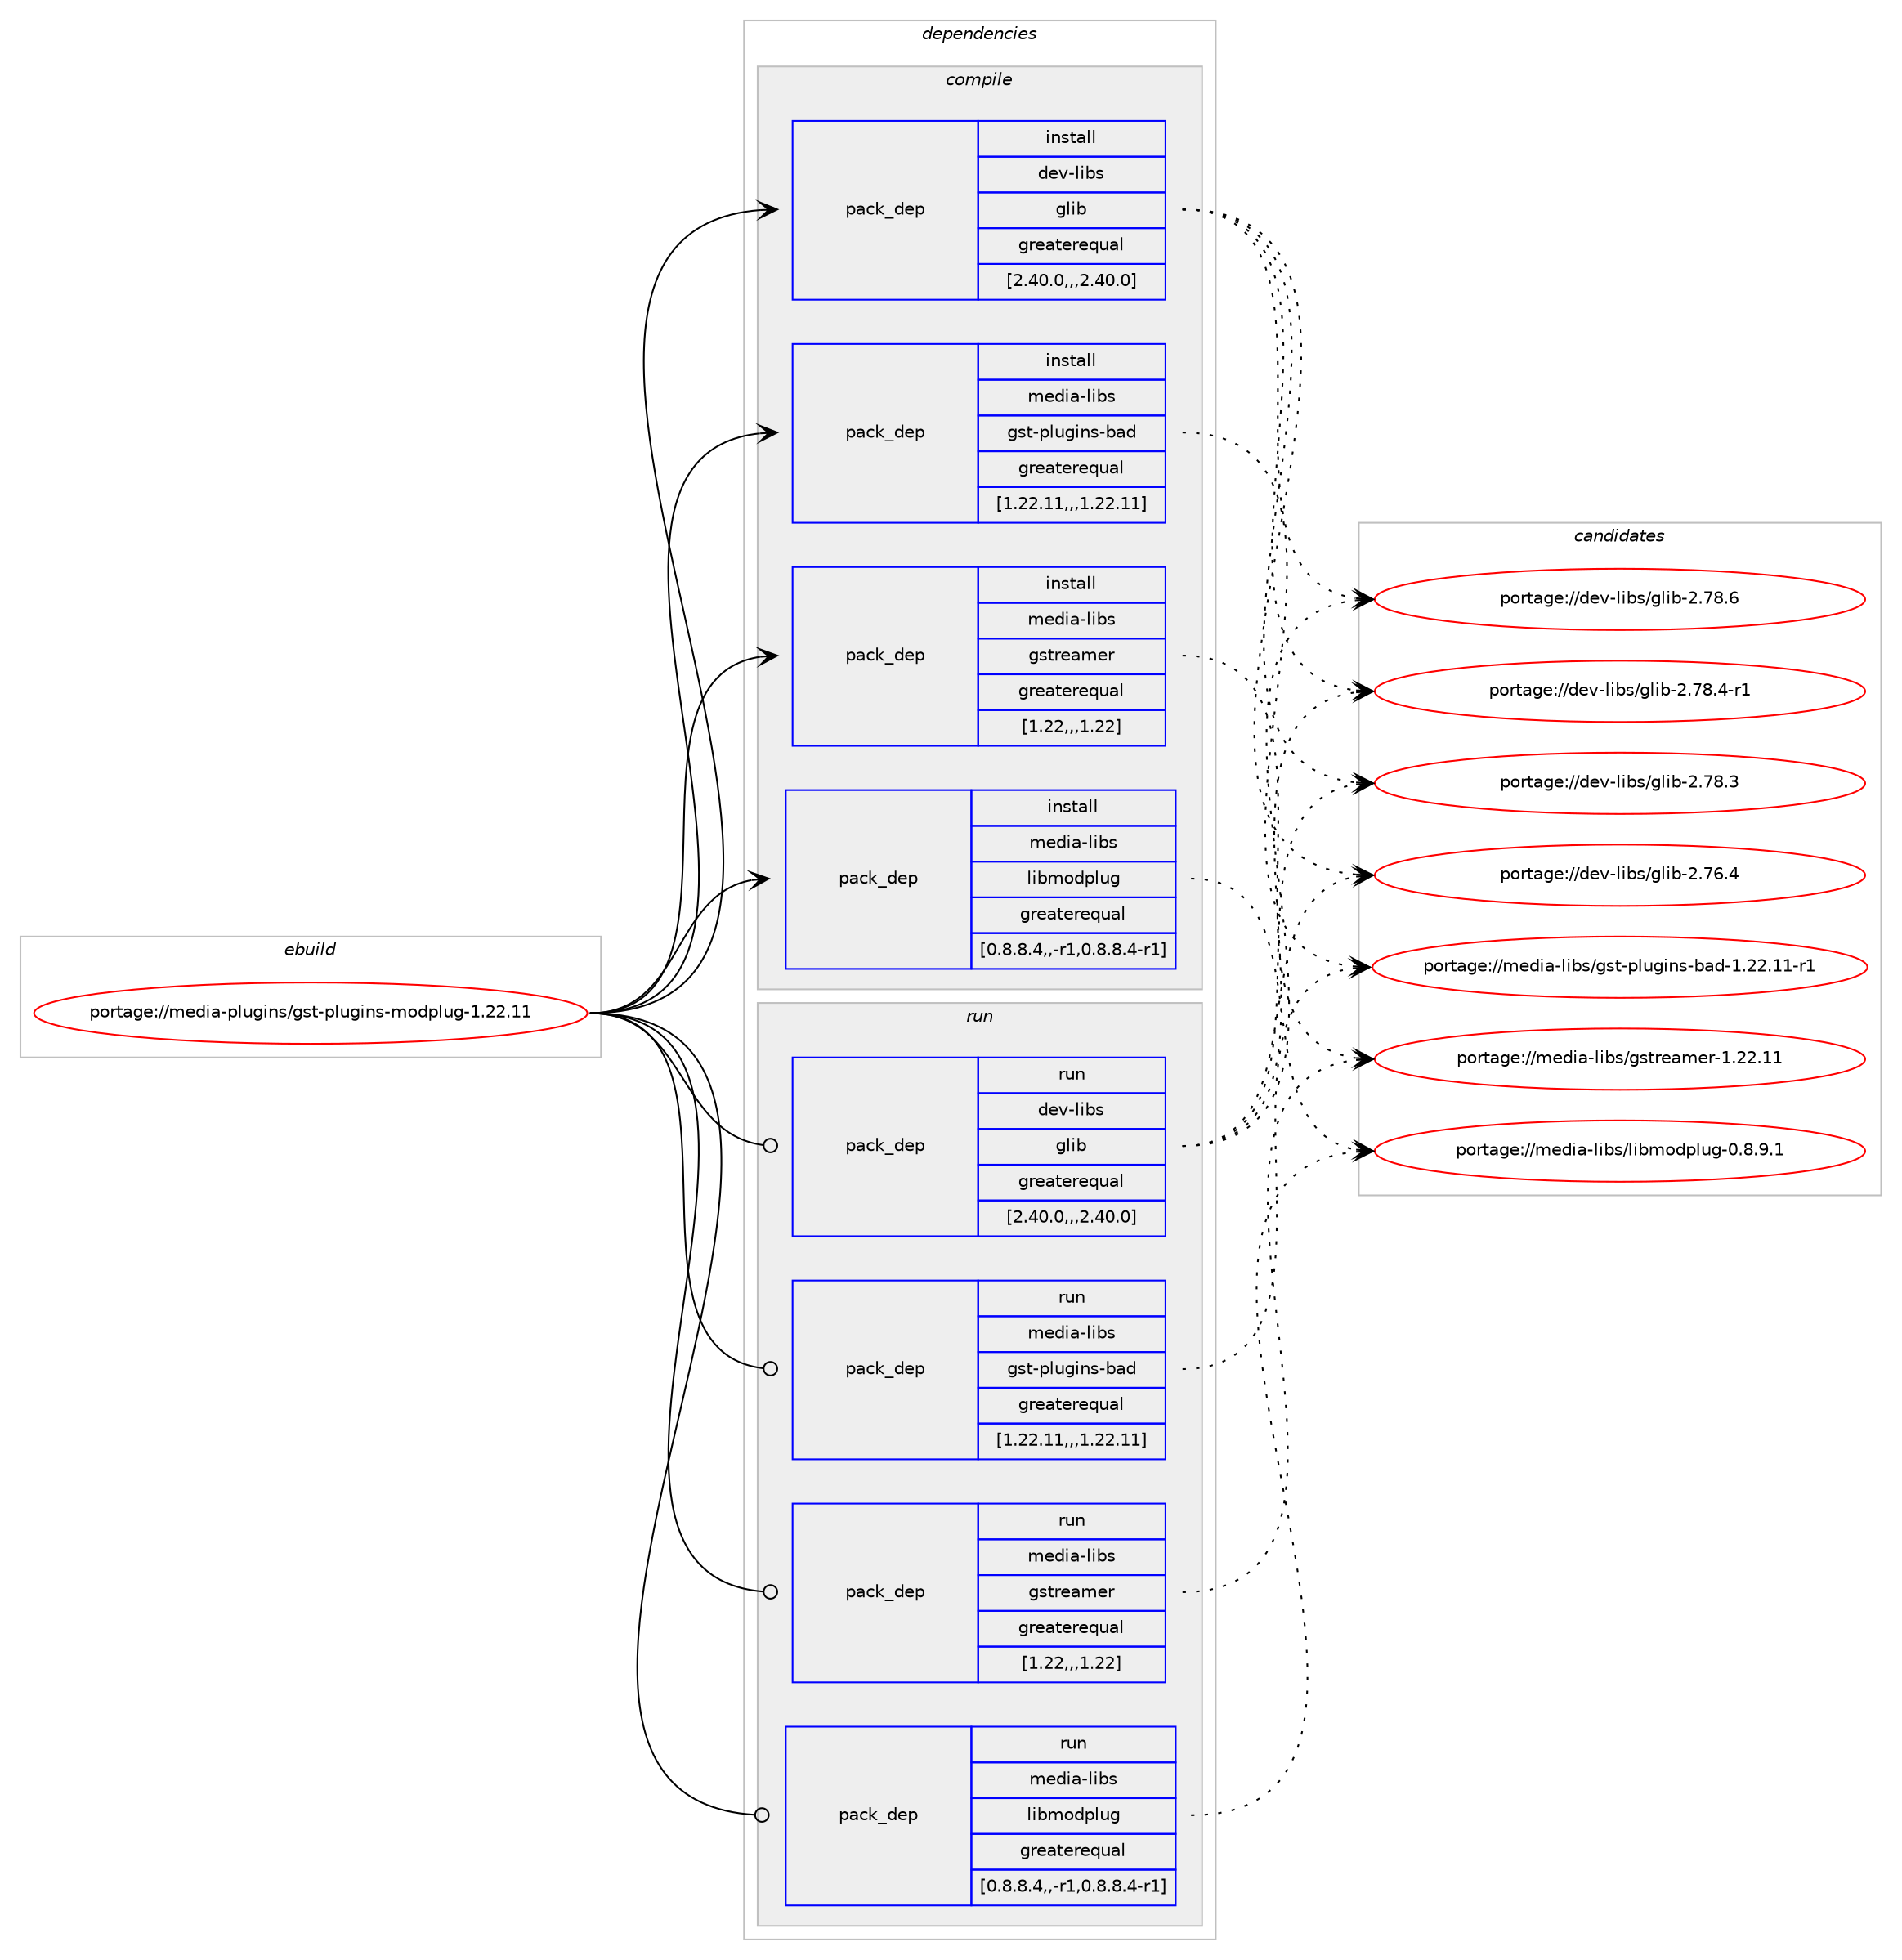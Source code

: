 digraph prolog {

# *************
# Graph options
# *************

newrank=true;
concentrate=true;
compound=true;
graph [rankdir=LR,fontname=Helvetica,fontsize=10,ranksep=1.5];#, ranksep=2.5, nodesep=0.2];
edge  [arrowhead=vee];
node  [fontname=Helvetica,fontsize=10];

# **********
# The ebuild
# **********

subgraph cluster_leftcol {
color=gray;
label=<<i>ebuild</i>>;
id [label="portage://media-plugins/gst-plugins-modplug-1.22.11", color=red, width=4, href="../media-plugins/gst-plugins-modplug-1.22.11.svg"];
}

# ****************
# The dependencies
# ****************

subgraph cluster_midcol {
color=gray;
label=<<i>dependencies</i>>;
subgraph cluster_compile {
fillcolor="#eeeeee";
style=filled;
label=<<i>compile</i>>;
subgraph pack227173 {
dependency307923 [label=<<TABLE BORDER="0" CELLBORDER="1" CELLSPACING="0" CELLPADDING="4" WIDTH="220"><TR><TD ROWSPAN="6" CELLPADDING="30">pack_dep</TD></TR><TR><TD WIDTH="110">install</TD></TR><TR><TD>dev-libs</TD></TR><TR><TD>glib</TD></TR><TR><TD>greaterequal</TD></TR><TR><TD>[2.40.0,,,2.40.0]</TD></TR></TABLE>>, shape=none, color=blue];
}
id:e -> dependency307923:w [weight=20,style="solid",arrowhead="vee"];
subgraph pack227174 {
dependency307924 [label=<<TABLE BORDER="0" CELLBORDER="1" CELLSPACING="0" CELLPADDING="4" WIDTH="220"><TR><TD ROWSPAN="6" CELLPADDING="30">pack_dep</TD></TR><TR><TD WIDTH="110">install</TD></TR><TR><TD>media-libs</TD></TR><TR><TD>gst-plugins-bad</TD></TR><TR><TD>greaterequal</TD></TR><TR><TD>[1.22.11,,,1.22.11]</TD></TR></TABLE>>, shape=none, color=blue];
}
id:e -> dependency307924:w [weight=20,style="solid",arrowhead="vee"];
subgraph pack227175 {
dependency307925 [label=<<TABLE BORDER="0" CELLBORDER="1" CELLSPACING="0" CELLPADDING="4" WIDTH="220"><TR><TD ROWSPAN="6" CELLPADDING="30">pack_dep</TD></TR><TR><TD WIDTH="110">install</TD></TR><TR><TD>media-libs</TD></TR><TR><TD>gstreamer</TD></TR><TR><TD>greaterequal</TD></TR><TR><TD>[1.22,,,1.22]</TD></TR></TABLE>>, shape=none, color=blue];
}
id:e -> dependency307925:w [weight=20,style="solid",arrowhead="vee"];
subgraph pack227176 {
dependency307926 [label=<<TABLE BORDER="0" CELLBORDER="1" CELLSPACING="0" CELLPADDING="4" WIDTH="220"><TR><TD ROWSPAN="6" CELLPADDING="30">pack_dep</TD></TR><TR><TD WIDTH="110">install</TD></TR><TR><TD>media-libs</TD></TR><TR><TD>libmodplug</TD></TR><TR><TD>greaterequal</TD></TR><TR><TD>[0.8.8.4,,-r1,0.8.8.4-r1]</TD></TR></TABLE>>, shape=none, color=blue];
}
id:e -> dependency307926:w [weight=20,style="solid",arrowhead="vee"];
}
subgraph cluster_compileandrun {
fillcolor="#eeeeee";
style=filled;
label=<<i>compile and run</i>>;
}
subgraph cluster_run {
fillcolor="#eeeeee";
style=filled;
label=<<i>run</i>>;
subgraph pack227177 {
dependency307927 [label=<<TABLE BORDER="0" CELLBORDER="1" CELLSPACING="0" CELLPADDING="4" WIDTH="220"><TR><TD ROWSPAN="6" CELLPADDING="30">pack_dep</TD></TR><TR><TD WIDTH="110">run</TD></TR><TR><TD>dev-libs</TD></TR><TR><TD>glib</TD></TR><TR><TD>greaterequal</TD></TR><TR><TD>[2.40.0,,,2.40.0]</TD></TR></TABLE>>, shape=none, color=blue];
}
id:e -> dependency307927:w [weight=20,style="solid",arrowhead="odot"];
subgraph pack227178 {
dependency307928 [label=<<TABLE BORDER="0" CELLBORDER="1" CELLSPACING="0" CELLPADDING="4" WIDTH="220"><TR><TD ROWSPAN="6" CELLPADDING="30">pack_dep</TD></TR><TR><TD WIDTH="110">run</TD></TR><TR><TD>media-libs</TD></TR><TR><TD>gst-plugins-bad</TD></TR><TR><TD>greaterequal</TD></TR><TR><TD>[1.22.11,,,1.22.11]</TD></TR></TABLE>>, shape=none, color=blue];
}
id:e -> dependency307928:w [weight=20,style="solid",arrowhead="odot"];
subgraph pack227179 {
dependency307929 [label=<<TABLE BORDER="0" CELLBORDER="1" CELLSPACING="0" CELLPADDING="4" WIDTH="220"><TR><TD ROWSPAN="6" CELLPADDING="30">pack_dep</TD></TR><TR><TD WIDTH="110">run</TD></TR><TR><TD>media-libs</TD></TR><TR><TD>gstreamer</TD></TR><TR><TD>greaterequal</TD></TR><TR><TD>[1.22,,,1.22]</TD></TR></TABLE>>, shape=none, color=blue];
}
id:e -> dependency307929:w [weight=20,style="solid",arrowhead="odot"];
subgraph pack227180 {
dependency307930 [label=<<TABLE BORDER="0" CELLBORDER="1" CELLSPACING="0" CELLPADDING="4" WIDTH="220"><TR><TD ROWSPAN="6" CELLPADDING="30">pack_dep</TD></TR><TR><TD WIDTH="110">run</TD></TR><TR><TD>media-libs</TD></TR><TR><TD>libmodplug</TD></TR><TR><TD>greaterequal</TD></TR><TR><TD>[0.8.8.4,,-r1,0.8.8.4-r1]</TD></TR></TABLE>>, shape=none, color=blue];
}
id:e -> dependency307930:w [weight=20,style="solid",arrowhead="odot"];
}
}

# **************
# The candidates
# **************

subgraph cluster_choices {
rank=same;
color=gray;
label=<<i>candidates</i>>;

subgraph choice227173 {
color=black;
nodesep=1;
choice1001011184510810598115471031081059845504655564654 [label="portage://dev-libs/glib-2.78.6", color=red, width=4,href="../dev-libs/glib-2.78.6.svg"];
choice10010111845108105981154710310810598455046555646524511449 [label="portage://dev-libs/glib-2.78.4-r1", color=red, width=4,href="../dev-libs/glib-2.78.4-r1.svg"];
choice1001011184510810598115471031081059845504655564651 [label="portage://dev-libs/glib-2.78.3", color=red, width=4,href="../dev-libs/glib-2.78.3.svg"];
choice1001011184510810598115471031081059845504655544652 [label="portage://dev-libs/glib-2.76.4", color=red, width=4,href="../dev-libs/glib-2.76.4.svg"];
dependency307923:e -> choice1001011184510810598115471031081059845504655564654:w [style=dotted,weight="100"];
dependency307923:e -> choice10010111845108105981154710310810598455046555646524511449:w [style=dotted,weight="100"];
dependency307923:e -> choice1001011184510810598115471031081059845504655564651:w [style=dotted,weight="100"];
dependency307923:e -> choice1001011184510810598115471031081059845504655544652:w [style=dotted,weight="100"];
}
subgraph choice227174 {
color=black;
nodesep=1;
choice109101100105974510810598115471031151164511210811710310511011545989710045494650504649494511449 [label="portage://media-libs/gst-plugins-bad-1.22.11-r1", color=red, width=4,href="../media-libs/gst-plugins-bad-1.22.11-r1.svg"];
dependency307924:e -> choice109101100105974510810598115471031151164511210811710310511011545989710045494650504649494511449:w [style=dotted,weight="100"];
}
subgraph choice227175 {
color=black;
nodesep=1;
choice10910110010597451081059811547103115116114101971091011144549465050464949 [label="portage://media-libs/gstreamer-1.22.11", color=red, width=4,href="../media-libs/gstreamer-1.22.11.svg"];
dependency307925:e -> choice10910110010597451081059811547103115116114101971091011144549465050464949:w [style=dotted,weight="100"];
}
subgraph choice227176 {
color=black;
nodesep=1;
choice10910110010597451081059811547108105981091111001121081171034548465646574649 [label="portage://media-libs/libmodplug-0.8.9.1", color=red, width=4,href="../media-libs/libmodplug-0.8.9.1.svg"];
dependency307926:e -> choice10910110010597451081059811547108105981091111001121081171034548465646574649:w [style=dotted,weight="100"];
}
subgraph choice227177 {
color=black;
nodesep=1;
choice1001011184510810598115471031081059845504655564654 [label="portage://dev-libs/glib-2.78.6", color=red, width=4,href="../dev-libs/glib-2.78.6.svg"];
choice10010111845108105981154710310810598455046555646524511449 [label="portage://dev-libs/glib-2.78.4-r1", color=red, width=4,href="../dev-libs/glib-2.78.4-r1.svg"];
choice1001011184510810598115471031081059845504655564651 [label="portage://dev-libs/glib-2.78.3", color=red, width=4,href="../dev-libs/glib-2.78.3.svg"];
choice1001011184510810598115471031081059845504655544652 [label="portage://dev-libs/glib-2.76.4", color=red, width=4,href="../dev-libs/glib-2.76.4.svg"];
dependency307927:e -> choice1001011184510810598115471031081059845504655564654:w [style=dotted,weight="100"];
dependency307927:e -> choice10010111845108105981154710310810598455046555646524511449:w [style=dotted,weight="100"];
dependency307927:e -> choice1001011184510810598115471031081059845504655564651:w [style=dotted,weight="100"];
dependency307927:e -> choice1001011184510810598115471031081059845504655544652:w [style=dotted,weight="100"];
}
subgraph choice227178 {
color=black;
nodesep=1;
choice109101100105974510810598115471031151164511210811710310511011545989710045494650504649494511449 [label="portage://media-libs/gst-plugins-bad-1.22.11-r1", color=red, width=4,href="../media-libs/gst-plugins-bad-1.22.11-r1.svg"];
dependency307928:e -> choice109101100105974510810598115471031151164511210811710310511011545989710045494650504649494511449:w [style=dotted,weight="100"];
}
subgraph choice227179 {
color=black;
nodesep=1;
choice10910110010597451081059811547103115116114101971091011144549465050464949 [label="portage://media-libs/gstreamer-1.22.11", color=red, width=4,href="../media-libs/gstreamer-1.22.11.svg"];
dependency307929:e -> choice10910110010597451081059811547103115116114101971091011144549465050464949:w [style=dotted,weight="100"];
}
subgraph choice227180 {
color=black;
nodesep=1;
choice10910110010597451081059811547108105981091111001121081171034548465646574649 [label="portage://media-libs/libmodplug-0.8.9.1", color=red, width=4,href="../media-libs/libmodplug-0.8.9.1.svg"];
dependency307930:e -> choice10910110010597451081059811547108105981091111001121081171034548465646574649:w [style=dotted,weight="100"];
}
}

}
